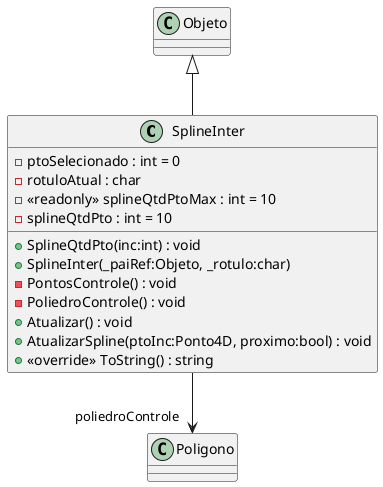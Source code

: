 @startuml SplineInter
class SplineInter {
    - ptoSelecionado : int = 0
    - rotuloAtual : char
    - <<readonly>> splineQtdPtoMax : int = 10
    - splineQtdPto : int = 10
    + SplineQtdPto(inc:int) : void
    + SplineInter(_paiRef:Objeto, _rotulo:char)
    - PontosControle() : void
    - PoliedroControle() : void
    + Atualizar() : void
    + AtualizarSpline(ptoInc:Ponto4D, proximo:bool) : void
    + <<override>> ToString() : string
}
Objeto <|-- SplineInter
SplineInter --> "poliedroControle" Poligono
@enduml
